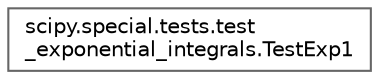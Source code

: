 digraph "Graphical Class Hierarchy"
{
 // LATEX_PDF_SIZE
  bgcolor="transparent";
  edge [fontname=Helvetica,fontsize=10,labelfontname=Helvetica,labelfontsize=10];
  node [fontname=Helvetica,fontsize=10,shape=box,height=0.2,width=0.4];
  rankdir="LR";
  Node0 [id="Node000000",label="scipy.special.tests.test\l_exponential_integrals.TestExp1",height=0.2,width=0.4,color="grey40", fillcolor="white", style="filled",URL="$d1/d47/classscipy_1_1special_1_1tests_1_1test__exponential__integrals_1_1TestExp1.html",tooltip=" "];
}
